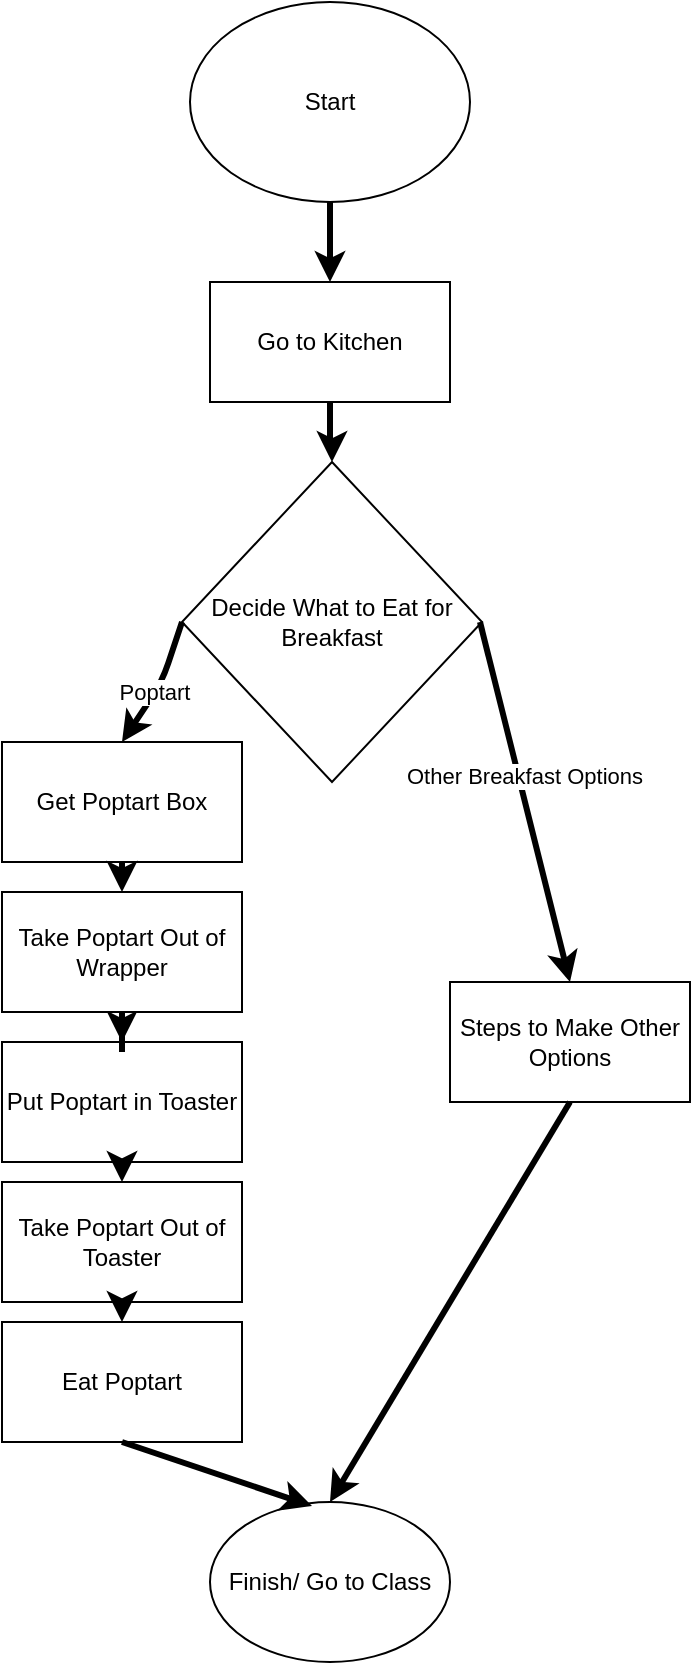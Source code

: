 <mxfile version="13.6.6" type="github">
  <diagram id="jozFgqfEI4bJ2Y0bqZLH" name="Page-1">
    <mxGraphModel dx="1351" dy="946" grid="1" gridSize="10" guides="1" tooltips="1" connect="1" arrows="1" fold="1" page="1" pageScale="1" pageWidth="827" pageHeight="1169" math="0" shadow="0">
      <root>
        <mxCell id="0" />
        <mxCell id="1" parent="0" />
        <mxCell id="7s2W216BXvpof83pCkc9-3" value="" style="edgeStyle=orthogonalEdgeStyle;rounded=0;orthogonalLoop=1;jettySize=auto;html=1;strokeWidth=3;" parent="1" source="7s2W216BXvpof83pCkc9-1" target="HM-Fjf-9gjQecxtFIBgr-3" edge="1">
          <mxGeometry relative="1" as="geometry">
            <mxPoint x="404" y="230" as="targetPoint" />
          </mxGeometry>
        </mxCell>
        <mxCell id="7s2W216BXvpof83pCkc9-1" value="Start" style="ellipse;whiteSpace=wrap;html=1;" parent="1" vertex="1">
          <mxGeometry x="334" y="110" width="140" height="100" as="geometry" />
        </mxCell>
        <mxCell id="7s2W216BXvpof83pCkc9-2" value="Decide What to Eat for Breakfast" style="rhombus;whiteSpace=wrap;html=1;strokeWidth=1;perimeterSpacing=0;" parent="1" vertex="1">
          <mxGeometry x="330" y="340" width="150" height="160" as="geometry" />
        </mxCell>
        <mxCell id="7s2W216BXvpof83pCkc9-5" value="Steps to Make Other Options" style="rounded=0;whiteSpace=wrap;html=1;strokeWidth=1;" parent="1" vertex="1">
          <mxGeometry x="464" y="600" width="120" height="60" as="geometry" />
        </mxCell>
        <mxCell id="7s2W216BXvpof83pCkc9-6" value="" style="endArrow=classic;html=1;strokeWidth=3;exitX=0;exitY=0.5;exitDx=0;exitDy=0;entryX=0.5;entryY=0;entryDx=0;entryDy=0;" parent="1" source="7s2W216BXvpof83pCkc9-2" target="HM-Fjf-9gjQecxtFIBgr-5" edge="1">
          <mxGeometry width="50" height="50" relative="1" as="geometry">
            <mxPoint x="339" y="430" as="sourcePoint" />
            <mxPoint x="330" y="480" as="targetPoint" />
            <Array as="points">
              <mxPoint x="320" y="450" />
            </Array>
          </mxGeometry>
        </mxCell>
        <mxCell id="7s2W216BXvpof83pCkc9-17" value="Poptart" style="edgeLabel;html=1;align=center;verticalAlign=middle;resizable=0;points=[];" parent="7s2W216BXvpof83pCkc9-6" vertex="1" connectable="0">
          <mxGeometry x="0.13" y="-1" relative="1" as="geometry">
            <mxPoint as="offset" />
          </mxGeometry>
        </mxCell>
        <mxCell id="7s2W216BXvpof83pCkc9-7" value="" style="endArrow=classic;html=1;strokeWidth=3;exitX=1;exitY=0.5;exitDx=0;exitDy=0;entryX=0.5;entryY=0;entryDx=0;entryDy=0;" parent="1" target="7s2W216BXvpof83pCkc9-5" edge="1">
          <mxGeometry width="50" height="50" relative="1" as="geometry">
            <mxPoint x="479" y="420" as="sourcePoint" />
            <mxPoint x="454" y="500" as="targetPoint" />
          </mxGeometry>
        </mxCell>
        <mxCell id="7s2W216BXvpof83pCkc9-16" value="Other Breakfast Options" style="edgeLabel;html=1;align=center;verticalAlign=middle;resizable=0;points=[];" parent="7s2W216BXvpof83pCkc9-7" vertex="1" connectable="0">
          <mxGeometry x="-0.136" y="2" relative="1" as="geometry">
            <mxPoint as="offset" />
          </mxGeometry>
        </mxCell>
        <mxCell id="7s2W216BXvpof83pCkc9-8" value="Put Poptart in Toaster" style="rounded=0;whiteSpace=wrap;html=1;strokeWidth=1;" parent="1" vertex="1">
          <mxGeometry x="240" y="630" width="120" height="60" as="geometry" />
        </mxCell>
        <mxCell id="7s2W216BXvpof83pCkc9-9" value="Take Poptart Out of Toaster" style="rounded=0;whiteSpace=wrap;html=1;strokeWidth=1;" parent="1" vertex="1">
          <mxGeometry x="240" y="700" width="120" height="60" as="geometry" />
        </mxCell>
        <mxCell id="7s2W216BXvpof83pCkc9-10" value="Eat Poptart" style="rounded=0;whiteSpace=wrap;html=1;strokeWidth=1;" parent="1" vertex="1">
          <mxGeometry x="240" y="770" width="120" height="60" as="geometry" />
        </mxCell>
        <mxCell id="7s2W216BXvpof83pCkc9-11" value="Finish/ Go to Class" style="ellipse;whiteSpace=wrap;html=1;strokeWidth=1;" parent="1" vertex="1">
          <mxGeometry x="344" y="860" width="120" height="80" as="geometry" />
        </mxCell>
        <mxCell id="7s2W216BXvpof83pCkc9-12" value="" style="endArrow=classic;html=1;strokeWidth=3;exitX=0.5;exitY=1;exitDx=0;exitDy=0;entryX=0.5;entryY=0;entryDx=0;entryDy=0;" parent="1" source="7s2W216BXvpof83pCkc9-5" target="7s2W216BXvpof83pCkc9-11" edge="1">
          <mxGeometry width="50" height="50" relative="1" as="geometry">
            <mxPoint x="404" y="670" as="sourcePoint" />
            <mxPoint x="454" y="620" as="targetPoint" />
          </mxGeometry>
        </mxCell>
        <mxCell id="7s2W216BXvpof83pCkc9-15" value="" style="endArrow=classic;html=1;strokeWidth=3;exitX=0.5;exitY=1;exitDx=0;exitDy=0;entryX=0.425;entryY=0.025;entryDx=0;entryDy=0;entryPerimeter=0;" parent="1" source="7s2W216BXvpof83pCkc9-10" target="7s2W216BXvpof83pCkc9-11" edge="1">
          <mxGeometry width="50" height="50" relative="1" as="geometry">
            <mxPoint x="404" y="670" as="sourcePoint" />
            <mxPoint x="454" y="620" as="targetPoint" />
            <Array as="points">
              <mxPoint x="395" y="862" />
            </Array>
          </mxGeometry>
        </mxCell>
        <mxCell id="7s2W216BXvpof83pCkc9-18" value="" style="endArrow=classic;html=1;strokeWidth=3;exitX=0.5;exitY=1;exitDx=0;exitDy=0;" parent="1" source="7s2W216BXvpof83pCkc9-8" target="7s2W216BXvpof83pCkc9-9" edge="1">
          <mxGeometry width="50" height="50" relative="1" as="geometry">
            <mxPoint x="434" y="670" as="sourcePoint" />
            <mxPoint x="484" y="620" as="targetPoint" />
          </mxGeometry>
        </mxCell>
        <mxCell id="7s2W216BXvpof83pCkc9-19" value="" style="endArrow=classic;html=1;strokeWidth=3;exitX=0.5;exitY=1;exitDx=0;exitDy=0;entryX=0.5;entryY=0;entryDx=0;entryDy=0;" parent="1" source="7s2W216BXvpof83pCkc9-9" target="7s2W216BXvpof83pCkc9-10" edge="1">
          <mxGeometry width="50" height="50" relative="1" as="geometry">
            <mxPoint x="434" y="670" as="sourcePoint" />
            <mxPoint x="484" y="620" as="targetPoint" />
          </mxGeometry>
        </mxCell>
        <mxCell id="HM-Fjf-9gjQecxtFIBgr-2" value="" style="edgeStyle=orthogonalEdgeStyle;rounded=0;orthogonalLoop=1;jettySize=auto;html=1;strokeWidth=3;" edge="1" parent="1" source="HM-Fjf-9gjQecxtFIBgr-1" target="7s2W216BXvpof83pCkc9-8">
          <mxGeometry relative="1" as="geometry" />
        </mxCell>
        <mxCell id="HM-Fjf-9gjQecxtFIBgr-1" value="Take Poptart Out of Wrapper" style="rounded=0;whiteSpace=wrap;html=1;" vertex="1" parent="1">
          <mxGeometry x="240" y="555" width="120" height="60" as="geometry" />
        </mxCell>
        <mxCell id="HM-Fjf-9gjQecxtFIBgr-4" value="" style="edgeStyle=orthogonalEdgeStyle;rounded=0;orthogonalLoop=1;jettySize=auto;html=1;strokeWidth=3;" edge="1" parent="1" source="HM-Fjf-9gjQecxtFIBgr-3" target="7s2W216BXvpof83pCkc9-2">
          <mxGeometry relative="1" as="geometry" />
        </mxCell>
        <mxCell id="HM-Fjf-9gjQecxtFIBgr-3" value="Go to Kitchen" style="rounded=0;whiteSpace=wrap;html=1;" vertex="1" parent="1">
          <mxGeometry x="344" y="250" width="120" height="60" as="geometry" />
        </mxCell>
        <mxCell id="HM-Fjf-9gjQecxtFIBgr-5" value="Get Poptart Box" style="rounded=0;whiteSpace=wrap;html=1;strokeWidth=1;" vertex="1" parent="1">
          <mxGeometry x="240" y="480" width="120" height="60" as="geometry" />
        </mxCell>
        <mxCell id="HM-Fjf-9gjQecxtFIBgr-6" value="" style="endArrow=classic;html=1;strokeWidth=3;exitX=0.5;exitY=1;exitDx=0;exitDy=0;entryX=0.5;entryY=0;entryDx=0;entryDy=0;" edge="1" parent="1" source="HM-Fjf-9gjQecxtFIBgr-5" target="HM-Fjf-9gjQecxtFIBgr-1">
          <mxGeometry width="50" height="50" relative="1" as="geometry">
            <mxPoint x="390" y="640" as="sourcePoint" />
            <mxPoint x="440" y="590" as="targetPoint" />
          </mxGeometry>
        </mxCell>
      </root>
    </mxGraphModel>
  </diagram>
</mxfile>
